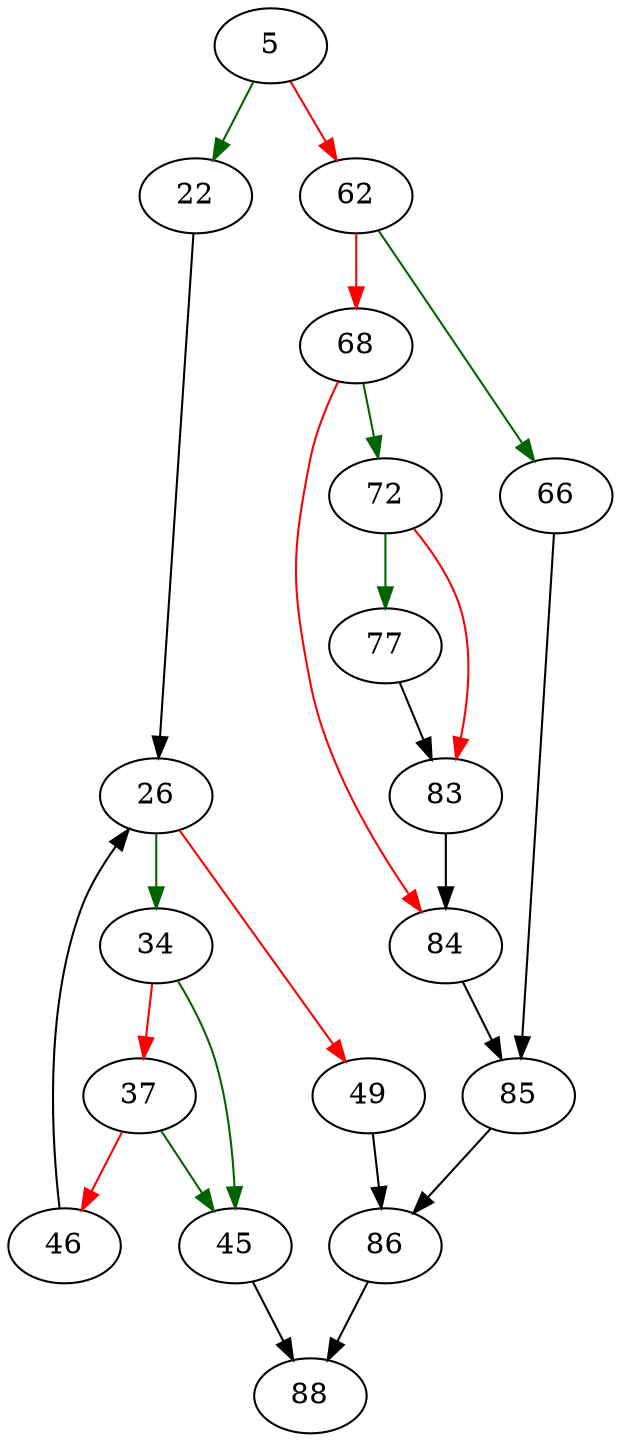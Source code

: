 strict digraph "findCreateFileMode" {
	// Node definitions.
	5 [entry=true];
	22;
	62;
	26;
	34;
	49;
	45;
	37;
	46;
	88;
	86;
	66;
	68;
	85;
	72;
	84;
	77;
	83;

	// Edge definitions.
	5 -> 22 [
		color=darkgreen
		cond=true
	];
	5 -> 62 [
		color=red
		cond=false
	];
	22 -> 26;
	62 -> 66 [
		color=darkgreen
		cond=true
	];
	62 -> 68 [
		color=red
		cond=false
	];
	26 -> 34 [
		color=darkgreen
		cond=true
	];
	26 -> 49 [
		color=red
		cond=false
	];
	34 -> 45 [
		color=darkgreen
		cond=true
	];
	34 -> 37 [
		color=red
		cond=false
	];
	49 -> 86;
	45 -> 88;
	37 -> 45 [
		color=darkgreen
		cond=true
	];
	37 -> 46 [
		color=red
		cond=false
	];
	46 -> 26;
	86 -> 88;
	66 -> 85;
	68 -> 72 [
		color=darkgreen
		cond=true
	];
	68 -> 84 [
		color=red
		cond=false
	];
	85 -> 86;
	72 -> 77 [
		color=darkgreen
		cond=true
	];
	72 -> 83 [
		color=red
		cond=false
	];
	84 -> 85;
	77 -> 83;
	83 -> 84;
}
